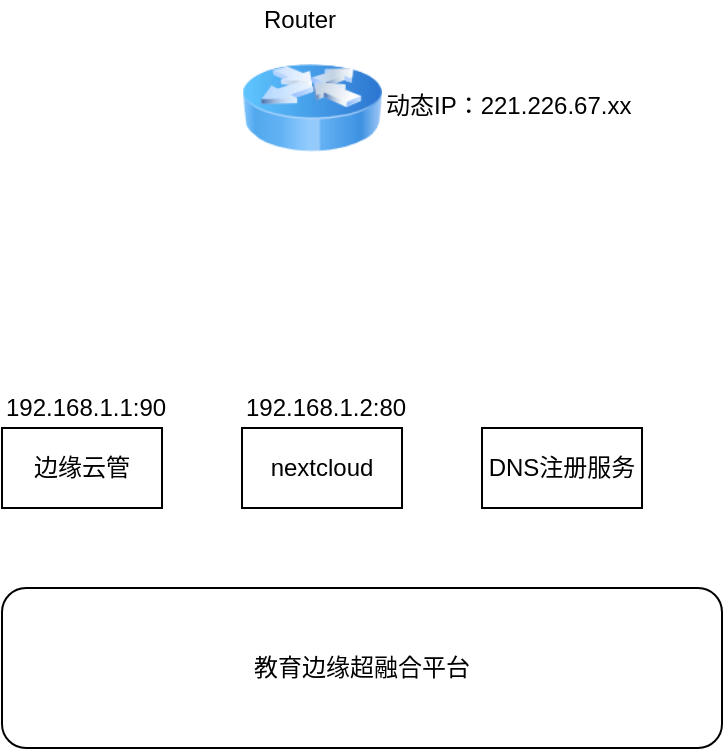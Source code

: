 <mxfile version="10.6.5" type="github"><diagram id="S3-3rUp8WORzfxD4Cyoe" name="Page-1"><mxGraphModel dx="1398" dy="724" grid="1" gridSize="10" guides="1" tooltips="1" connect="1" arrows="1" fold="1" page="1" pageScale="1" pageWidth="827" pageHeight="1169" math="0" shadow="0"><root><mxCell id="0"/><mxCell id="1" parent="0"/><mxCell id="53jGssDf-lTz816PvF83-61" value="教育边缘超融合平台" style="rounded=1;whiteSpace=wrap;html=1;" vertex="1" parent="1"><mxGeometry x="240" y="440" width="360" height="80" as="geometry"/></mxCell><mxCell id="53jGssDf-lTz816PvF83-63" value="边缘云管" style="rounded=0;whiteSpace=wrap;html=1;" vertex="1" parent="1"><mxGeometry x="240" y="360" width="80" height="40" as="geometry"/></mxCell><mxCell id="53jGssDf-lTz816PvF83-66" value="nextcloud" style="rounded=0;whiteSpace=wrap;html=1;" vertex="1" parent="1"><mxGeometry x="360" y="360" width="80" height="40" as="geometry"/></mxCell><mxCell id="53jGssDf-lTz816PvF83-68" value="DNS注册服务" style="rounded=0;whiteSpace=wrap;html=1;" vertex="1" parent="1"><mxGeometry x="480" y="360" width="80" height="40" as="geometry"/></mxCell><mxCell id="53jGssDf-lTz816PvF83-70" value="" style="image;html=1;labelBackgroundColor=#ffffff;image=img/lib/clip_art/networking/Router_Icon_128x128.png" vertex="1" parent="1"><mxGeometry x="360" y="160" width="70" height="80" as="geometry"/></mxCell><mxCell id="53jGssDf-lTz816PvF83-71" value="Router" style="text;html=1;resizable=0;points=[];autosize=1;align=left;verticalAlign=top;spacingTop=-4;" vertex="1" parent="1"><mxGeometry x="369" y="146" width="50" height="20" as="geometry"/></mxCell><mxCell id="53jGssDf-lTz816PvF83-72" value="动态IP：221.226.67.xx" style="text;html=1;" vertex="1" parent="1"><mxGeometry x="430" y="185" width="150" height="30" as="geometry"/></mxCell><mxCell id="53jGssDf-lTz816PvF83-73" value="192.168.1.1:90" style="text;html=1;resizable=0;points=[];autosize=1;align=left;verticalAlign=top;spacingTop=-4;" vertex="1" parent="1"><mxGeometry x="240" y="340" width="100" height="20" as="geometry"/></mxCell><mxCell id="53jGssDf-lTz816PvF83-74" value="192.168.1.2:80" style="text;html=1;resizable=0;points=[];autosize=1;align=left;verticalAlign=top;spacingTop=-4;" vertex="1" parent="1"><mxGeometry x="360" y="340" width="100" height="20" as="geometry"/></mxCell></root></mxGraphModel></diagram></mxfile>